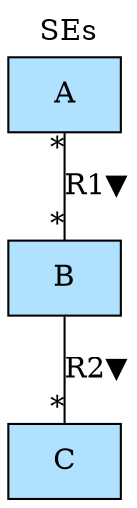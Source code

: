 digraph {graph[label=SEs,labelloc=tl,labelfontsize=12];
"A"[shape=record,fillcolor=lightskyblue1,style = filled,label="A"];
"B"[shape=record,fillcolor=lightskyblue1,style = filled,label="B"];
"C"[shape=record,fillcolor=lightskyblue1,style = filled,label="C"];

"A"->"B"[label="R1▼",dir=none,taillabel="*",headlabel="*"];
"B"->"C"[label="R2▼",dir=none,taillabel="",headlabel="*"];
}